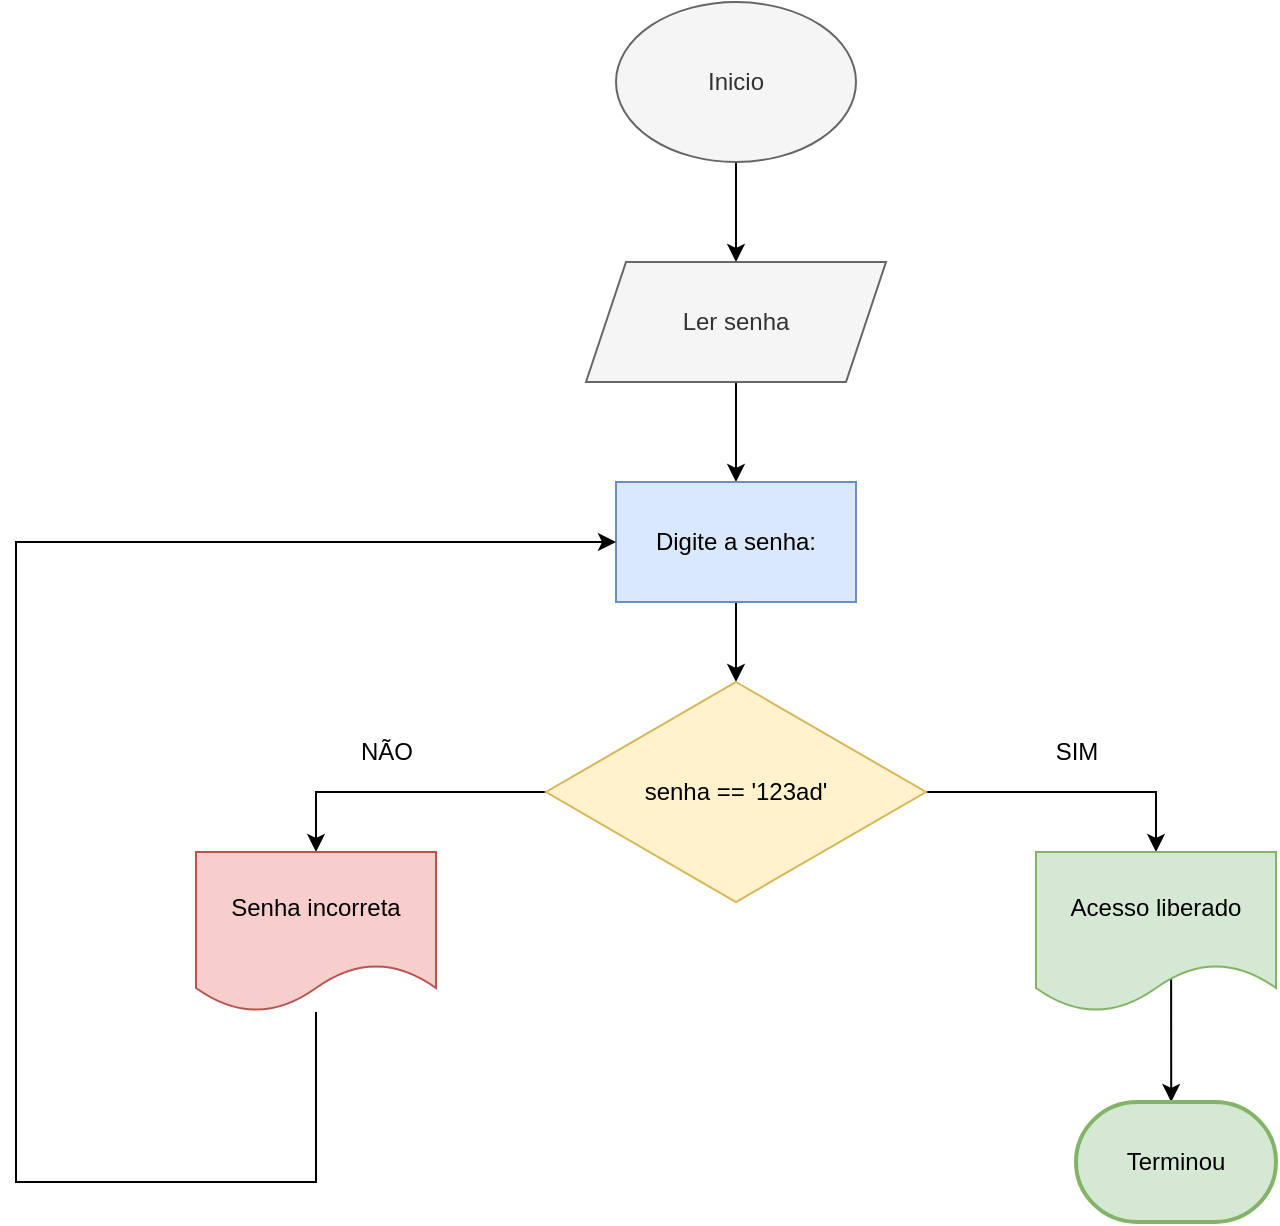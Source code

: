 <mxfile version="20.8.23" type="github">
  <diagram name="Página-1" id="oRmRjDMC46Uwmokc_Y1D">
    <mxGraphModel dx="1195" dy="663" grid="1" gridSize="10" guides="1" tooltips="1" connect="1" arrows="1" fold="1" page="1" pageScale="1" pageWidth="827" pageHeight="1169" math="0" shadow="0">
      <root>
        <mxCell id="0" />
        <mxCell id="1" parent="0" />
        <mxCell id="Rjc6BnXU5ngY9hyuGu32-3" value="" style="edgeStyle=orthogonalEdgeStyle;rounded=0;orthogonalLoop=1;jettySize=auto;html=1;" edge="1" parent="1" source="Rjc6BnXU5ngY9hyuGu32-1" target="Rjc6BnXU5ngY9hyuGu32-2">
          <mxGeometry relative="1" as="geometry" />
        </mxCell>
        <mxCell id="Rjc6BnXU5ngY9hyuGu32-1" value="Inicio" style="ellipse;whiteSpace=wrap;html=1;fillColor=#f5f5f5;fontColor=#333333;strokeColor=#666666;" vertex="1" parent="1">
          <mxGeometry x="370" y="80" width="120" height="80" as="geometry" />
        </mxCell>
        <mxCell id="Rjc6BnXU5ngY9hyuGu32-5" value="" style="edgeStyle=orthogonalEdgeStyle;rounded=0;orthogonalLoop=1;jettySize=auto;html=1;" edge="1" parent="1" source="Rjc6BnXU5ngY9hyuGu32-2" target="Rjc6BnXU5ngY9hyuGu32-4">
          <mxGeometry relative="1" as="geometry" />
        </mxCell>
        <mxCell id="Rjc6BnXU5ngY9hyuGu32-2" value="Ler senha" style="shape=parallelogram;perimeter=parallelogramPerimeter;whiteSpace=wrap;html=1;fixedSize=1;fillColor=#f5f5f5;fontColor=#333333;strokeColor=#666666;" vertex="1" parent="1">
          <mxGeometry x="355" y="210" width="150" height="60" as="geometry" />
        </mxCell>
        <mxCell id="Rjc6BnXU5ngY9hyuGu32-7" value="" style="edgeStyle=orthogonalEdgeStyle;rounded=0;orthogonalLoop=1;jettySize=auto;html=1;" edge="1" parent="1" source="Rjc6BnXU5ngY9hyuGu32-4" target="Rjc6BnXU5ngY9hyuGu32-6">
          <mxGeometry relative="1" as="geometry" />
        </mxCell>
        <mxCell id="Rjc6BnXU5ngY9hyuGu32-4" value="Digite a senha:" style="whiteSpace=wrap;html=1;fillColor=#dae8fc;strokeColor=#6c8ebf;" vertex="1" parent="1">
          <mxGeometry x="370" y="320" width="120" height="60" as="geometry" />
        </mxCell>
        <mxCell id="Rjc6BnXU5ngY9hyuGu32-10" value="" style="edgeStyle=orthogonalEdgeStyle;rounded=0;orthogonalLoop=1;jettySize=auto;html=1;" edge="1" parent="1" source="Rjc6BnXU5ngY9hyuGu32-6" target="Rjc6BnXU5ngY9hyuGu32-9">
          <mxGeometry relative="1" as="geometry">
            <Array as="points">
              <mxPoint x="220" y="475" />
            </Array>
          </mxGeometry>
        </mxCell>
        <mxCell id="Rjc6BnXU5ngY9hyuGu32-11" value="" style="edgeStyle=orthogonalEdgeStyle;rounded=0;orthogonalLoop=1;jettySize=auto;html=1;entryX=0.5;entryY=0;entryDx=0;entryDy=0;" edge="1" parent="1" source="Rjc6BnXU5ngY9hyuGu32-6" target="Rjc6BnXU5ngY9hyuGu32-8">
          <mxGeometry relative="1" as="geometry">
            <mxPoint x="640" y="475" as="targetPoint" />
          </mxGeometry>
        </mxCell>
        <mxCell id="Rjc6BnXU5ngY9hyuGu32-6" value="senha == &#39;123ad&#39;" style="rhombus;whiteSpace=wrap;html=1;fillColor=#fff2cc;strokeColor=#d6b656;" vertex="1" parent="1">
          <mxGeometry x="335" y="420" width="190" height="110" as="geometry" />
        </mxCell>
        <mxCell id="Rjc6BnXU5ngY9hyuGu32-19" value="" style="edgeStyle=orthogonalEdgeStyle;rounded=0;orthogonalLoop=1;jettySize=auto;html=1;exitX=0.563;exitY=0.775;exitDx=0;exitDy=0;exitPerimeter=0;" edge="1" parent="1" source="Rjc6BnXU5ngY9hyuGu32-8" target="Rjc6BnXU5ngY9hyuGu32-18">
          <mxGeometry relative="1" as="geometry">
            <Array as="points">
              <mxPoint x="648" y="620" />
              <mxPoint x="648" y="620" />
            </Array>
          </mxGeometry>
        </mxCell>
        <mxCell id="Rjc6BnXU5ngY9hyuGu32-8" value="Acesso liberado" style="shape=document;whiteSpace=wrap;html=1;boundedLbl=1;fillColor=#d5e8d4;strokeColor=#82b366;" vertex="1" parent="1">
          <mxGeometry x="580" y="505" width="120" height="80" as="geometry" />
        </mxCell>
        <mxCell id="Rjc6BnXU5ngY9hyuGu32-17" style="edgeStyle=orthogonalEdgeStyle;rounded=0;orthogonalLoop=1;jettySize=auto;html=1;entryX=0;entryY=0.5;entryDx=0;entryDy=0;" edge="1" parent="1" source="Rjc6BnXU5ngY9hyuGu32-9" target="Rjc6BnXU5ngY9hyuGu32-4">
          <mxGeometry relative="1" as="geometry">
            <Array as="points">
              <mxPoint x="220" y="670" />
              <mxPoint x="70" y="670" />
              <mxPoint x="70" y="350" />
            </Array>
          </mxGeometry>
        </mxCell>
        <mxCell id="Rjc6BnXU5ngY9hyuGu32-9" value="Senha incorreta" style="shape=document;whiteSpace=wrap;html=1;boundedLbl=1;fillColor=#f8cecc;strokeColor=#b85450;" vertex="1" parent="1">
          <mxGeometry x="160" y="505" width="120" height="80" as="geometry" />
        </mxCell>
        <mxCell id="Rjc6BnXU5ngY9hyuGu32-13" value="NÃO" style="text;html=1;align=center;verticalAlign=middle;resizable=0;points=[];autosize=1;strokeColor=none;fillColor=none;" vertex="1" parent="1">
          <mxGeometry x="230" y="440" width="50" height="30" as="geometry" />
        </mxCell>
        <mxCell id="Rjc6BnXU5ngY9hyuGu32-14" value="SIM" style="text;html=1;align=center;verticalAlign=middle;resizable=0;points=[];autosize=1;strokeColor=none;fillColor=none;" vertex="1" parent="1">
          <mxGeometry x="580" y="440" width="40" height="30" as="geometry" />
        </mxCell>
        <mxCell id="Rjc6BnXU5ngY9hyuGu32-18" value="Terminou" style="strokeWidth=2;html=1;shape=mxgraph.flowchart.terminator;whiteSpace=wrap;fillColor=#d5e8d4;strokeColor=#82b366;" vertex="1" parent="1">
          <mxGeometry x="600" y="630" width="100" height="60" as="geometry" />
        </mxCell>
      </root>
    </mxGraphModel>
  </diagram>
</mxfile>

